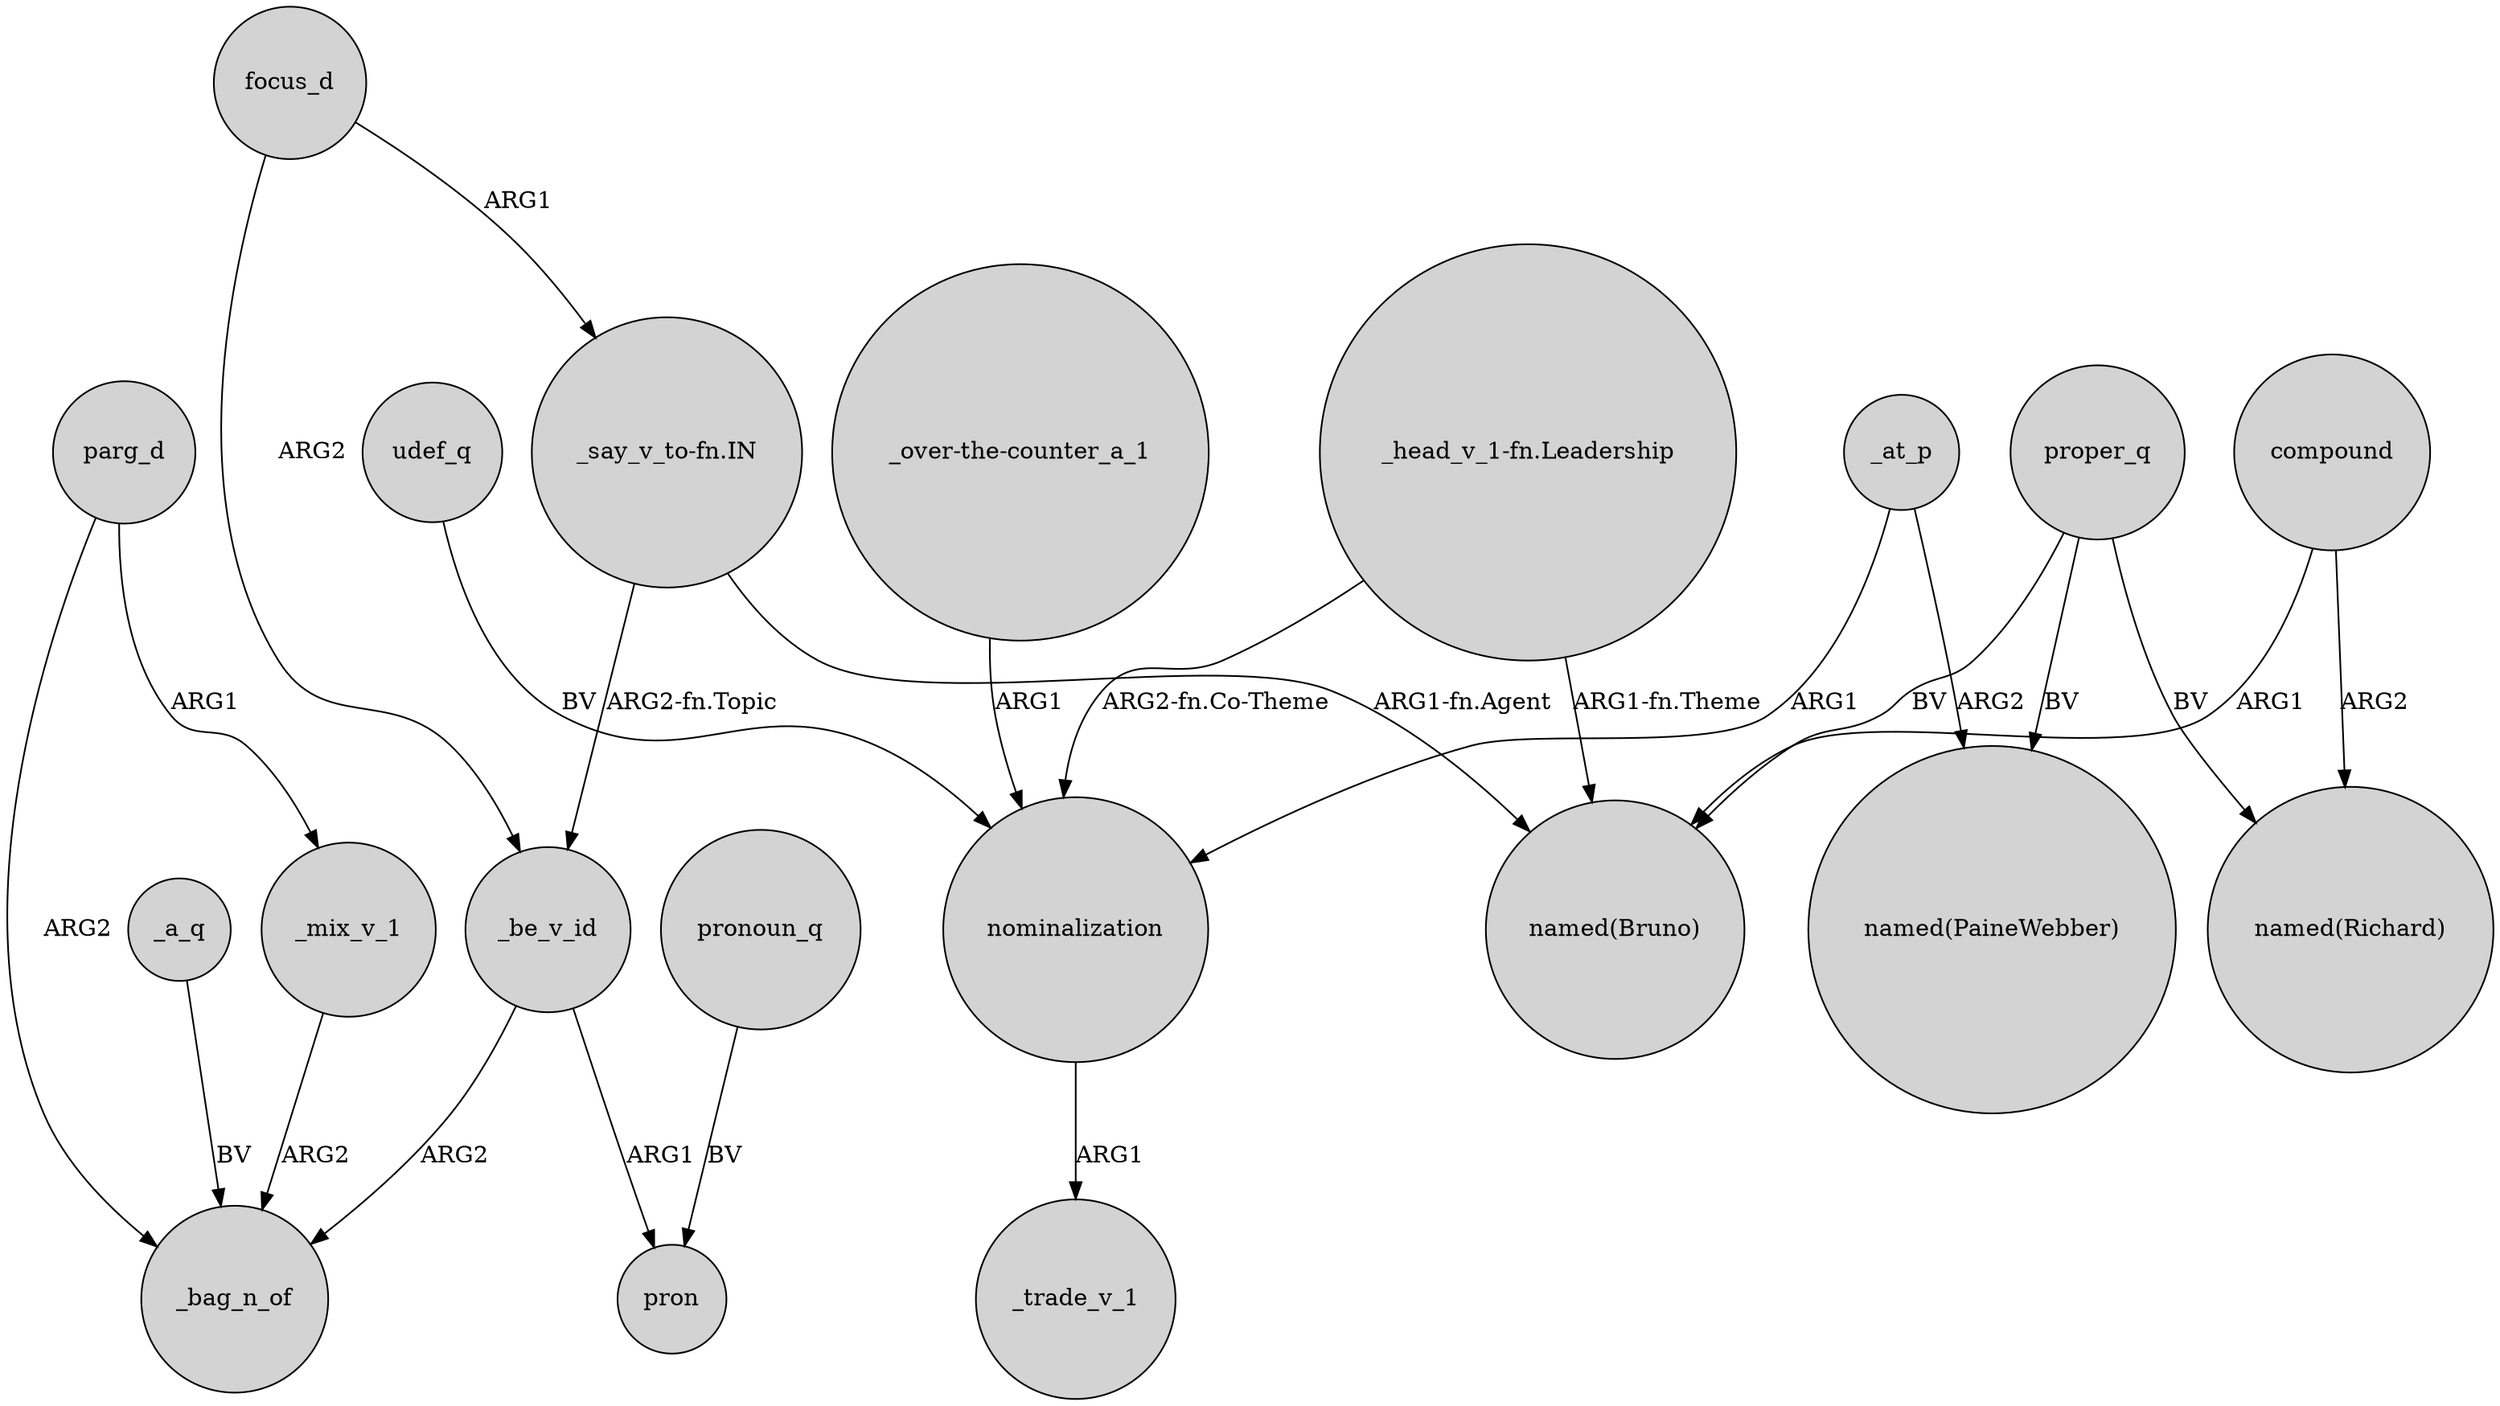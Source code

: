 digraph {
	node [shape=circle style=filled]
	focus_d -> _be_v_id [label=ARG2]
	"_head_v_1-fn.Leadership" -> "named(Bruno)" [label="ARG1-fn.Theme"]
	_be_v_id -> _bag_n_of [label=ARG2]
	compound -> "named(Richard)" [label=ARG2]
	_at_p -> "named(PaineWebber)" [label=ARG2]
	nominalization -> _trade_v_1 [label=ARG1]
	_be_v_id -> pron [label=ARG1]
	"_say_v_to-fn.IN" -> _be_v_id [label="ARG2-fn.Topic"]
	"_over-the-counter_a_1" -> nominalization [label=ARG1]
	pronoun_q -> pron [label=BV]
	_mix_v_1 -> _bag_n_of [label=ARG2]
	compound -> "named(Bruno)" [label=ARG1]
	proper_q -> "named(Richard)" [label=BV]
	_at_p -> nominalization [label=ARG1]
	parg_d -> _bag_n_of [label=ARG2]
	proper_q -> "named(PaineWebber)" [label=BV]
	proper_q -> "named(Bruno)" [label=BV]
	udef_q -> nominalization [label=BV]
	"_say_v_to-fn.IN" -> "named(Bruno)" [label="ARG1-fn.Agent"]
	_a_q -> _bag_n_of [label=BV]
	focus_d -> "_say_v_to-fn.IN" [label=ARG1]
	"_head_v_1-fn.Leadership" -> nominalization [label="ARG2-fn.Co-Theme"]
	parg_d -> _mix_v_1 [label=ARG1]
}
